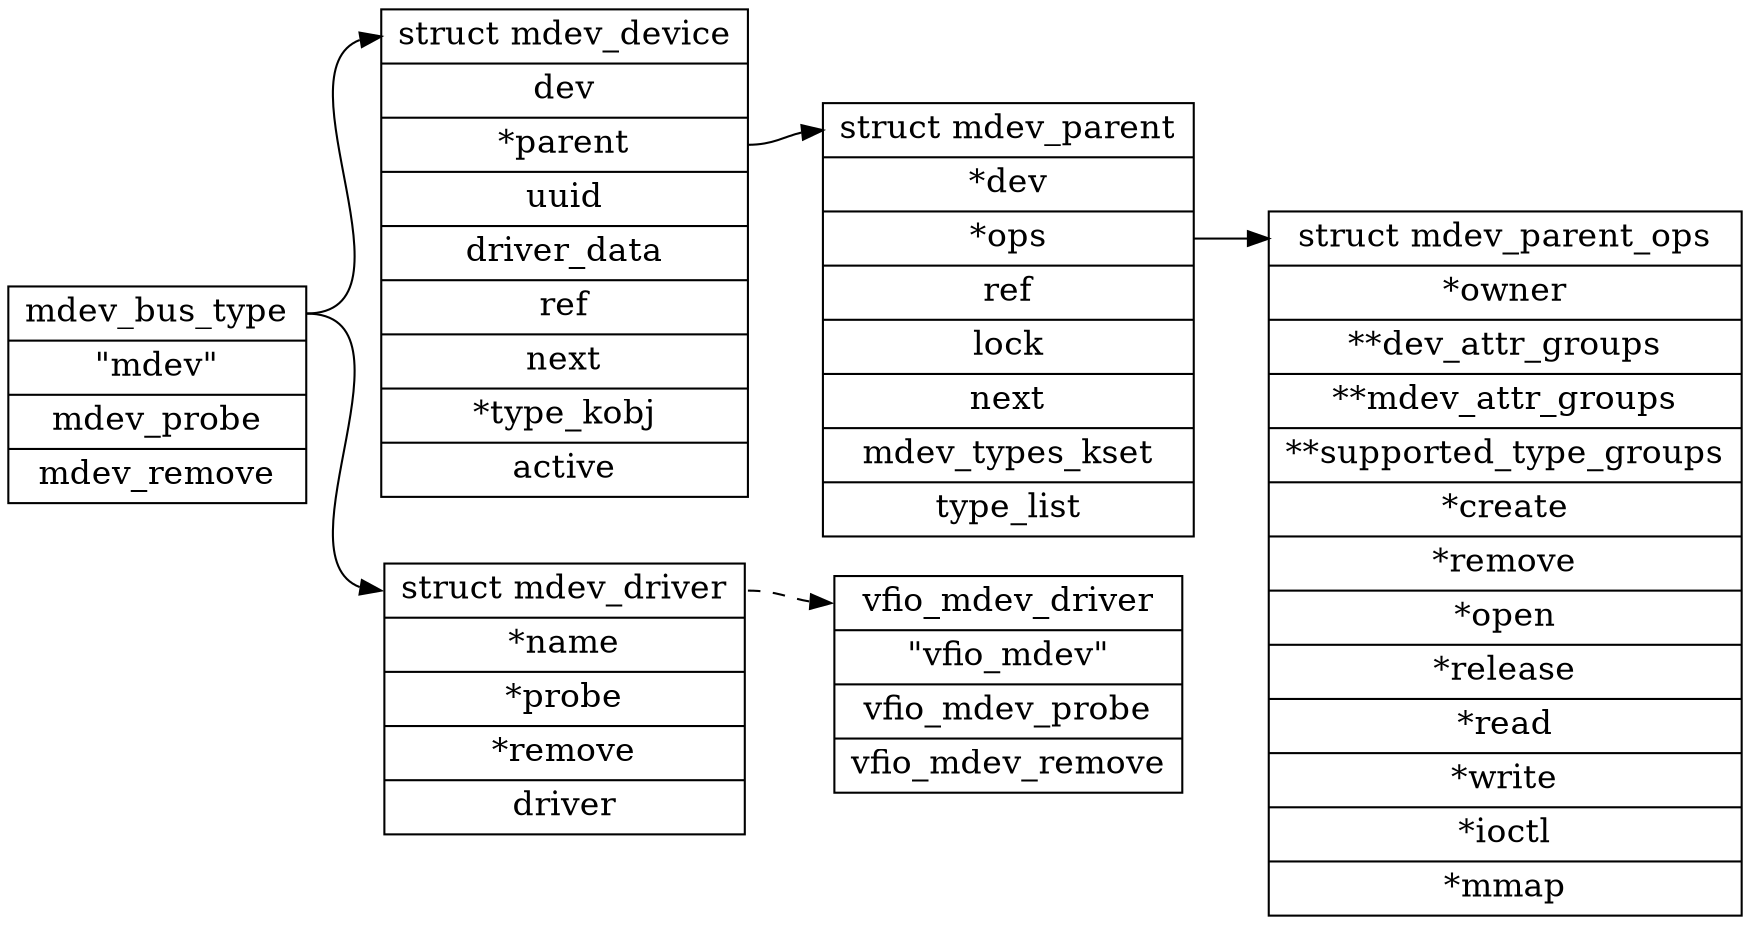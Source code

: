 digraph mdev {
	graph [
		rankdir = "LR"
	];
	node [
		fontsize = "16"
		shape = "ellipse"
	];
	edge [
	];
	"mdev_bus" [
		label = "<f0> mdev_bus_type | <f1> \"mdev\" | <f2> mdev_probe | <f3> mdev_remove"
		shape = "record"
	];
	"mdev_device" [
		label = "<f0> struct mdev_device | <f1> dev | <f2> *parent | <f3> uuid | <f4> driver_data | <f5> ref | <f6> next | <f7> *type_kobj | <f8> active"
		shape = "record"
	];
	"mdev_parent" [
		label = "<f0> struct mdev_parent | <f1> *dev | <f2> *ops | <f3> ref | <f4> lock | <f5> next | <f6> mdev_types_kset | <f7> type_list"
		shape = "record"
	];
	"mdev_parent_ops" [
		label = "<f0> struct mdev_parent_ops | <f1> *owner | <f2> **dev_attr_groups | <f3> **mdev_attr_groups | <f4> **supported_type_groups | <f5> *create | <f6> *remove | <f7> *open | <f8> *release | <f9> *read | <f10> *write | <f11> *ioctl | <f12> *mmap"
		shape = "record"
	];
	"mdev_driver" [
		label = "<f0> struct mdev_driver | <f1> *name | <f2> *probe | <f3> *remove | <f4> driver"
		shape = "record"
	];

	"vfio_mdev_driver" [
		       label = "<f0>  vfio_mdev_driver | <f1> \"vfio_mdev\" | <f2> vfio_mdev_probe | <f3> vfio_mdev_remove"
		       shape = "record"
		       ];
	"mdev_bus": f0 -> "mdev_device": f0 [
		id = 0
	];
	"mdev_bus": f0 -> "mdev_driver": f0 [
		id = 1
		];
	"mdev_device":f2 -> "mdev_parent":f0 [
		id = 2
	];
	"mdev_parent":f2 -> "mdev_parent_ops":f0 [
		id = 3
	];
	"mdev_driver": f0 -> "vfio_mdev_driver": f0 [
						     style=dashed
						     ];
}
